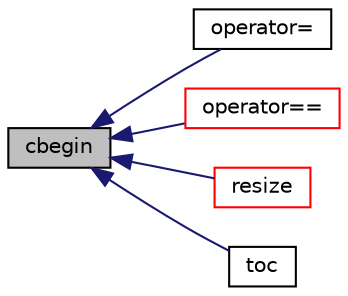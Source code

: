 digraph "cbegin"
{
  bgcolor="transparent";
  edge [fontname="Helvetica",fontsize="10",labelfontname="Helvetica",labelfontsize="10"];
  node [fontname="Helvetica",fontsize="10",shape=record];
  rankdir="LR";
  Node1 [label="cbegin",height=0.2,width=0.4,color="black", fillcolor="grey75", style="filled", fontcolor="black"];
  Node1 -> Node2 [dir="back",color="midnightblue",fontsize="10",style="solid",fontname="Helvetica"];
  Node2 [label="operator=",height=0.2,width=0.4,color="black",URL="$a02529.html#a860ad38e36f000782d8ef7efc62bacc5",tooltip="Assignment. "];
  Node1 -> Node3 [dir="back",color="midnightblue",fontsize="10",style="solid",fontname="Helvetica"];
  Node3 [label="operator==",height=0.2,width=0.4,color="red",URL="$a02529.html#ab03e012d47f515b331e12f0a8e6ebbc1",tooltip="Equality. Two hash tables are equal if all contents of first are. "];
  Node1 -> Node4 [dir="back",color="midnightblue",fontsize="10",style="solid",fontname="Helvetica"];
  Node4 [label="resize",height=0.2,width=0.4,color="red",URL="$a02529.html#ae697ea15032f01f89988bb8ada677832",tooltip="Resize the hash table for efficiency. "];
  Node1 -> Node5 [dir="back",color="midnightblue",fontsize="10",style="solid",fontname="Helvetica"];
  Node5 [label="toc",height=0.2,width=0.4,color="black",URL="$a02529.html#a76b765c869311659d0868ce0e0200884",tooltip="Return the table of contents. "];
}
